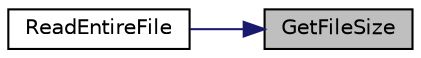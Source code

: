 digraph "GetFileSize"
{
 // INTERACTIVE_SVG=YES
 // LATEX_PDF_SIZE
  bgcolor="transparent";
  edge [fontname="Helvetica",fontsize="10",labelfontname="Helvetica",labelfontsize="10"];
  node [fontname="Helvetica",fontsize="10",shape=record];
  rankdir="RL";
  Node1 [label="GetFileSize",height=0.2,width=0.4,color="black", fillcolor="grey75", style="filled", fontcolor="black",tooltip=" "];
  Node1 -> Node2 [dir="back",color="midnightblue",fontsize="10",style="solid",fontname="Helvetica"];
  Node2 [label="ReadEntireFile",height=0.2,width=0.4,color="black",URL="$d0/da7/namespacetesting_1_1internal_a4a45cdd04726316e078e3cd8ab034f05.html#a4a45cdd04726316e078e3cd8ab034f05",tooltip=" "];
}
